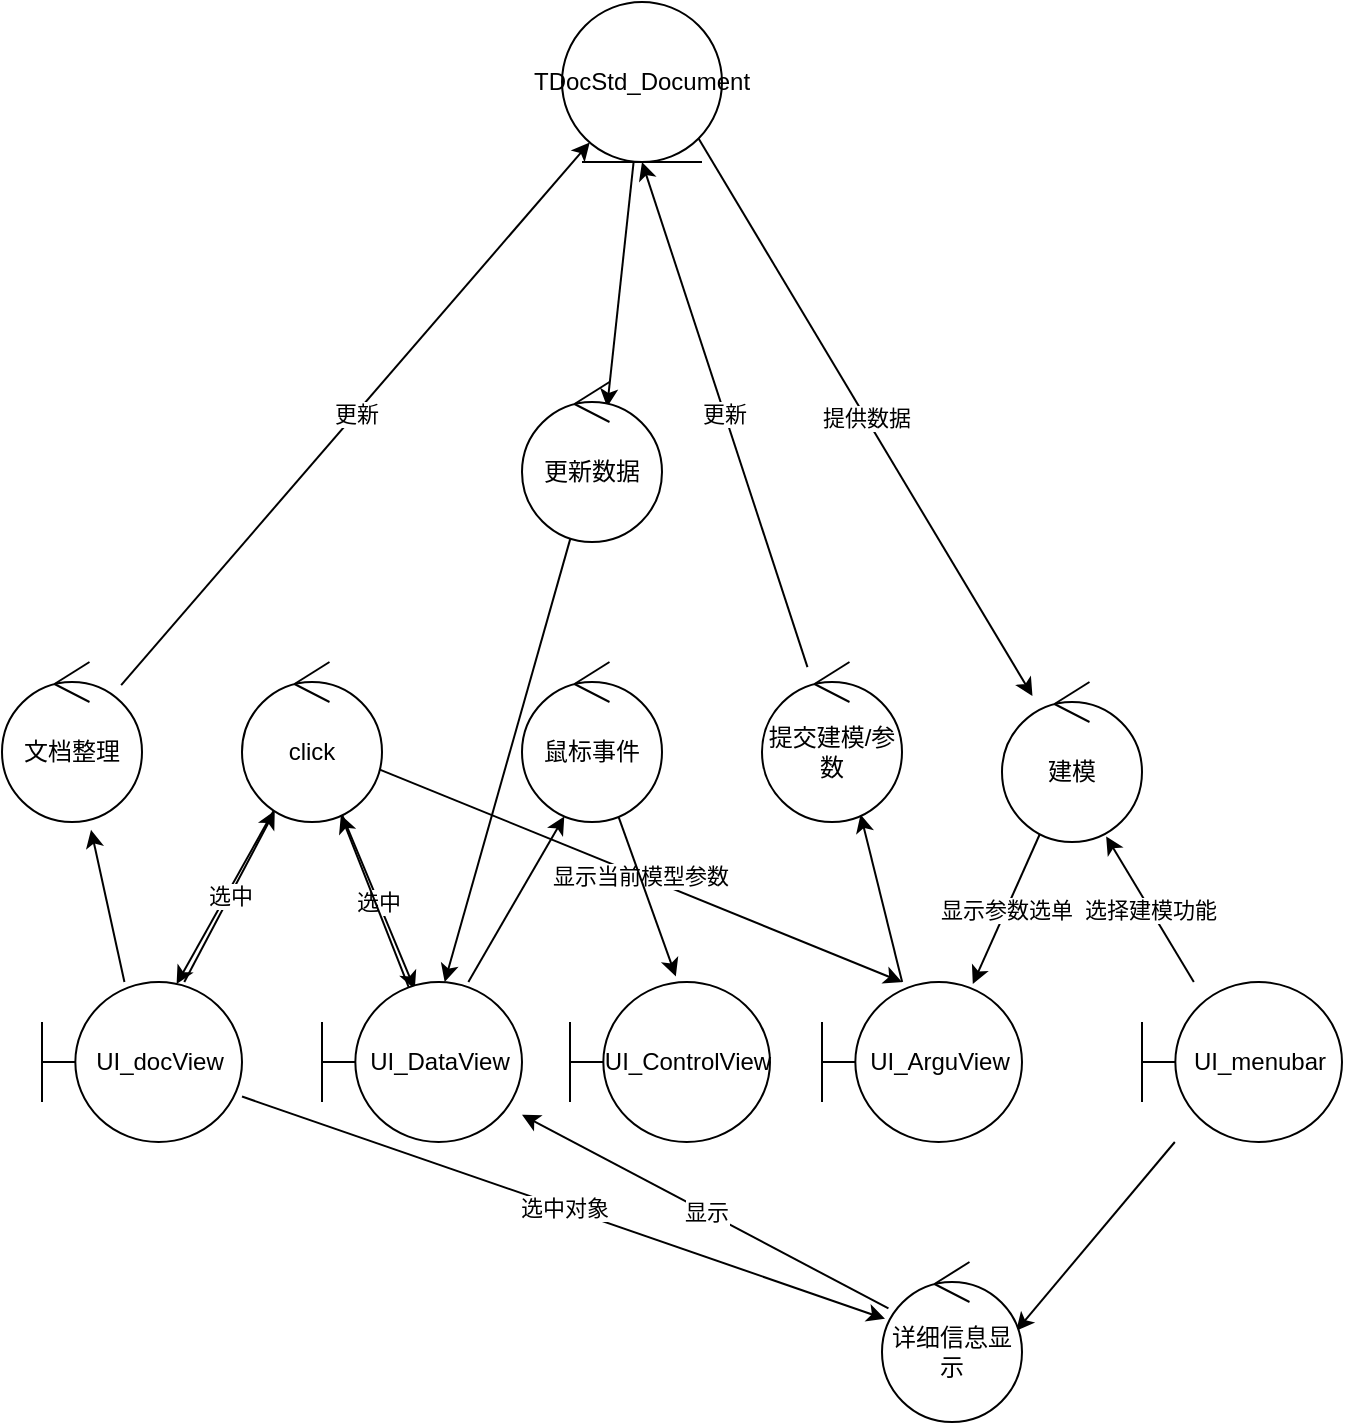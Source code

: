 <mxfile>
    <diagram id="oq1o7snp_pJ7aPtJ3GFx" name="第 1 页">
        <mxGraphModel dx="983" dy="903" grid="1" gridSize="10" guides="1" tooltips="1" connect="1" arrows="1" fold="1" page="1" pageScale="1" pageWidth="827" pageHeight="1169" math="0" shadow="0">
            <root>
                <mxCell id="0"/>
                <mxCell id="1" parent="0"/>
                <mxCell id="37" style="edgeStyle=none;html=1;entryX=0.608;entryY=0.156;entryDx=0;entryDy=0;entryPerimeter=0;" parent="1" source="2" target="36" edge="1">
                    <mxGeometry relative="1" as="geometry"/>
                </mxCell>
                <mxCell id="2" value="TDocStd_Document" style="ellipse;shape=umlEntity;whiteSpace=wrap;html=1;" parent="1" vertex="1">
                    <mxGeometry x="310" y="90" width="80" height="80" as="geometry"/>
                </mxCell>
                <mxCell id="30" value="提供数据" style="edgeStyle=none;html=1;exitX=1;exitY=1;exitDx=0;exitDy=0;" parent="1" source="2" target="27" edge="1">
                    <mxGeometry relative="1" as="geometry">
                        <mxPoint x="472.613" y="295.406" as="sourcePoint"/>
                    </mxGeometry>
                </mxCell>
                <mxCell id="14" value="选中" style="edgeStyle=none;html=1;entryX=0.464;entryY=0.046;entryDx=0;entryDy=0;entryPerimeter=0;" parent="1" source="7" target="10" edge="1">
                    <mxGeometry relative="1" as="geometry"/>
                </mxCell>
                <mxCell id="15" style="edgeStyle=none;html=1;entryX=0.673;entryY=0.013;entryDx=0;entryDy=0;entryPerimeter=0;" parent="1" source="7" target="9" edge="1">
                    <mxGeometry relative="1" as="geometry"/>
                </mxCell>
                <mxCell id="42" value="显示当前模型参数" style="edgeStyle=none;html=1;" parent="1" source="7" edge="1">
                    <mxGeometry relative="1" as="geometry">
                        <mxPoint x="480" y="580" as="targetPoint"/>
                    </mxGeometry>
                </mxCell>
                <mxCell id="7" value="click" style="ellipse;shape=umlControl;whiteSpace=wrap;html=1;" parent="1" vertex="1">
                    <mxGeometry x="150" y="420" width="70" height="80" as="geometry"/>
                </mxCell>
                <mxCell id="11" value="选中" style="edgeStyle=none;html=1;entryX=0.234;entryY=0.93;entryDx=0;entryDy=0;entryPerimeter=0;" parent="1" source="9" target="7" edge="1">
                    <mxGeometry relative="1" as="geometry"/>
                </mxCell>
                <mxCell id="43" style="edgeStyle=none;html=1;entryX=0.636;entryY=1.049;entryDx=0;entryDy=0;entryPerimeter=0;" parent="1" source="9" target="40" edge="1">
                    <mxGeometry relative="1" as="geometry"/>
                </mxCell>
                <mxCell id="49" value="选中对象" style="edgeStyle=none;html=1;" parent="1" source="9" target="46" edge="1">
                    <mxGeometry relative="1" as="geometry">
                        <Array as="points"/>
                    </mxGeometry>
                </mxCell>
                <mxCell id="9" value="UI_docView" style="shape=umlBoundary;whiteSpace=wrap;html=1;" parent="1" vertex="1">
                    <mxGeometry x="50" y="580" width="100" height="80" as="geometry"/>
                </mxCell>
                <mxCell id="17" style="edgeStyle=none;html=1;exitX=0.435;exitY=0.037;exitDx=0;exitDy=0;exitPerimeter=0;" parent="1" source="10" target="7" edge="1">
                    <mxGeometry relative="1" as="geometry"/>
                </mxCell>
                <mxCell id="20" style="edgeStyle=none;html=1;entryX=0.302;entryY=0.965;entryDx=0;entryDy=0;entryPerimeter=0;" parent="1" source="10" target="19" edge="1">
                    <mxGeometry relative="1" as="geometry"/>
                </mxCell>
                <mxCell id="10" value="UI_DataView" style="shape=umlBoundary;whiteSpace=wrap;html=1;" parent="1" vertex="1">
                    <mxGeometry x="190" y="580" width="100" height="80" as="geometry"/>
                </mxCell>
                <mxCell id="18" value="UI_ControlView" style="shape=umlBoundary;whiteSpace=wrap;html=1;" parent="1" vertex="1">
                    <mxGeometry x="314" y="580" width="100" height="80" as="geometry"/>
                </mxCell>
                <mxCell id="21" style="edgeStyle=none;html=1;entryX=0.529;entryY=-0.035;entryDx=0;entryDy=0;entryPerimeter=0;" parent="1" source="19" target="18" edge="1">
                    <mxGeometry relative="1" as="geometry"/>
                </mxCell>
                <mxCell id="19" value="鼠标事件" style="ellipse;shape=umlControl;whiteSpace=wrap;html=1;" parent="1" vertex="1">
                    <mxGeometry x="290" y="420" width="70" height="80" as="geometry"/>
                </mxCell>
                <mxCell id="32" style="edgeStyle=none;html=1;entryX=0.704;entryY=0.953;entryDx=0;entryDy=0;entryPerimeter=0;" parent="1" source="23" target="31" edge="1">
                    <mxGeometry relative="1" as="geometry"/>
                </mxCell>
                <mxCell id="23" value="UI_ArguView" style="shape=umlBoundary;whiteSpace=wrap;html=1;" parent="1" vertex="1">
                    <mxGeometry x="440" y="580" width="100" height="80" as="geometry"/>
                </mxCell>
                <mxCell id="28" value="选择建模功能" style="edgeStyle=none;html=1;entryX=0.744;entryY=0.965;entryDx=0;entryDy=0;entryPerimeter=0;" parent="1" source="24" target="27" edge="1">
                    <mxGeometry relative="1" as="geometry"/>
                </mxCell>
                <mxCell id="47" style="edgeStyle=none;html=1;entryX=0.959;entryY=0.43;entryDx=0;entryDy=0;entryPerimeter=0;" parent="1" source="24" target="46" edge="1">
                    <mxGeometry relative="1" as="geometry"/>
                </mxCell>
                <mxCell id="24" value="UI_menubar" style="shape=umlBoundary;whiteSpace=wrap;html=1;" parent="1" vertex="1">
                    <mxGeometry x="600" y="580" width="100" height="80" as="geometry"/>
                </mxCell>
                <mxCell id="29" value="显示参数选单" style="edgeStyle=none;html=1;entryX=0.754;entryY=0.013;entryDx=0;entryDy=0;entryPerimeter=0;" parent="1" source="27" target="23" edge="1">
                    <mxGeometry relative="1" as="geometry"/>
                </mxCell>
                <mxCell id="27" value="建模" style="ellipse;shape=umlControl;whiteSpace=wrap;html=1;" parent="1" vertex="1">
                    <mxGeometry x="530" y="430" width="70" height="80" as="geometry"/>
                </mxCell>
                <mxCell id="33" value="更新" style="edgeStyle=none;html=1;entryX=0.5;entryY=1;entryDx=0;entryDy=0;" parent="1" source="31" target="2" edge="1">
                    <mxGeometry relative="1" as="geometry"/>
                </mxCell>
                <mxCell id="31" value="提交建模/参数" style="ellipse;shape=umlControl;whiteSpace=wrap;html=1;" parent="1" vertex="1">
                    <mxGeometry x="410" y="420" width="70" height="80" as="geometry"/>
                </mxCell>
                <mxCell id="39" style="edgeStyle=none;html=1;" parent="1" source="36" target="10" edge="1">
                    <mxGeometry relative="1" as="geometry"/>
                </mxCell>
                <mxCell id="36" value="更新数据" style="ellipse;shape=umlControl;whiteSpace=wrap;html=1;" parent="1" vertex="1">
                    <mxGeometry x="290" y="280" width="70" height="80" as="geometry"/>
                </mxCell>
                <mxCell id="44" value="更新" style="edgeStyle=none;html=1;" parent="1" source="40" target="2" edge="1">
                    <mxGeometry relative="1" as="geometry">
                        <Array as="points"/>
                    </mxGeometry>
                </mxCell>
                <mxCell id="40" value="文档整理" style="ellipse;shape=umlControl;whiteSpace=wrap;html=1;" parent="1" vertex="1">
                    <mxGeometry x="30" y="420" width="70" height="80" as="geometry"/>
                </mxCell>
                <mxCell id="50" value="显示" style="edgeStyle=none;html=1;" parent="1" source="46" target="10" edge="1">
                    <mxGeometry relative="1" as="geometry"/>
                </mxCell>
                <mxCell id="46" value="详细信息显示" style="ellipse;shape=umlControl;whiteSpace=wrap;html=1;" parent="1" vertex="1">
                    <mxGeometry x="470" y="720" width="70" height="80" as="geometry"/>
                </mxCell>
            </root>
        </mxGraphModel>
    </diagram>
</mxfile>